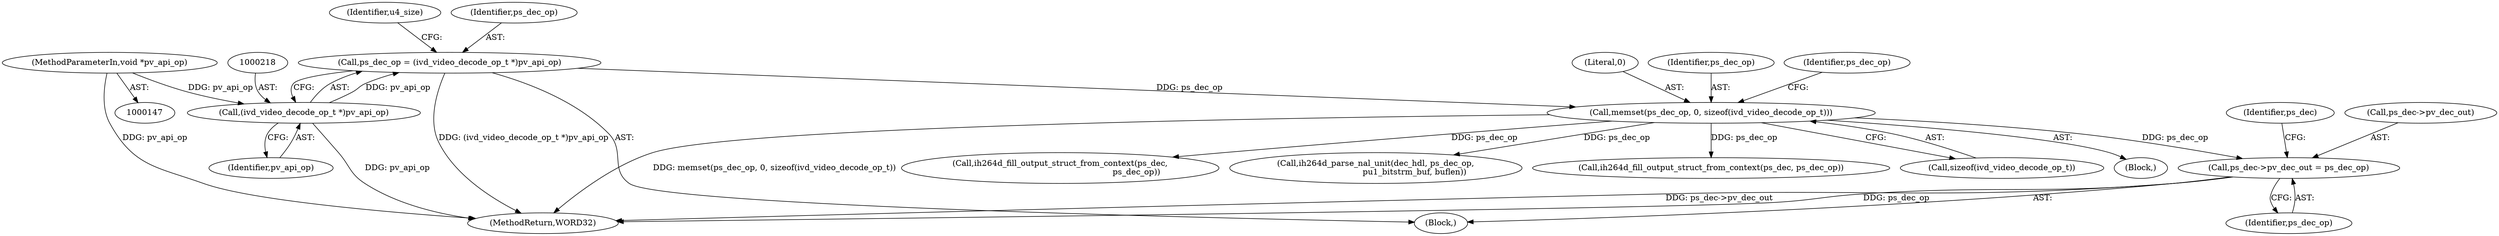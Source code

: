 digraph "0_Android_7554755536019e439433c515eeb44e701fb3bfb2@pointer" {
"1000237" [label="(Call,ps_dec->pv_dec_out = ps_dec_op)"];
"1000227" [label="(Call,memset(ps_dec_op, 0, sizeof(ivd_video_decode_op_t)))"];
"1000215" [label="(Call,ps_dec_op = (ivd_video_decode_op_t *)pv_api_op)"];
"1000217" [label="(Call,(ivd_video_decode_op_t *)pv_api_op)"];
"1000150" [label="(MethodParameterIn,void *pv_api_op)"];
"1001248" [label="(Call,ih264d_fill_output_struct_from_context(ps_dec,\n                                                           ps_dec_op))"];
"1000223" [label="(Identifier,u4_size)"];
"1000216" [label="(Identifier,ps_dec_op)"];
"1000219" [label="(Identifier,pv_api_op)"];
"1002142" [label="(MethodReturn,WORD32)"];
"1001286" [label="(Call,ih264d_parse_nal_unit(dec_hdl, ps_dec_op,\n                              pu1_bitstrm_buf, buflen))"];
"1000151" [label="(Block,)"];
"1000215" [label="(Call,ps_dec_op = (ivd_video_decode_op_t *)pv_api_op)"];
"1000229" [label="(Literal,0)"];
"1000237" [label="(Call,ps_dec->pv_dec_out = ps_dec_op)"];
"1002022" [label="(Call,ih264d_fill_output_struct_from_context(ps_dec, ps_dec_op))"];
"1000150" [label="(MethodParameterIn,void *pv_api_op)"];
"1000245" [label="(Identifier,ps_dec)"];
"1000241" [label="(Identifier,ps_dec_op)"];
"1000227" [label="(Call,memset(ps_dec_op, 0, sizeof(ivd_video_decode_op_t)))"];
"1000228" [label="(Identifier,ps_dec_op)"];
"1000230" [label="(Call,sizeof(ivd_video_decode_op_t))"];
"1000220" [label="(Block,)"];
"1000234" [label="(Identifier,ps_dec_op)"];
"1000217" [label="(Call,(ivd_video_decode_op_t *)pv_api_op)"];
"1000238" [label="(Call,ps_dec->pv_dec_out)"];
"1000237" -> "1000151"  [label="AST: "];
"1000237" -> "1000241"  [label="CFG: "];
"1000238" -> "1000237"  [label="AST: "];
"1000241" -> "1000237"  [label="AST: "];
"1000245" -> "1000237"  [label="CFG: "];
"1000237" -> "1002142"  [label="DDG: ps_dec->pv_dec_out"];
"1000237" -> "1002142"  [label="DDG: ps_dec_op"];
"1000227" -> "1000237"  [label="DDG: ps_dec_op"];
"1000227" -> "1000220"  [label="AST: "];
"1000227" -> "1000230"  [label="CFG: "];
"1000228" -> "1000227"  [label="AST: "];
"1000229" -> "1000227"  [label="AST: "];
"1000230" -> "1000227"  [label="AST: "];
"1000234" -> "1000227"  [label="CFG: "];
"1000227" -> "1002142"  [label="DDG: memset(ps_dec_op, 0, sizeof(ivd_video_decode_op_t))"];
"1000215" -> "1000227"  [label="DDG: ps_dec_op"];
"1000227" -> "1001248"  [label="DDG: ps_dec_op"];
"1000227" -> "1001286"  [label="DDG: ps_dec_op"];
"1000227" -> "1002022"  [label="DDG: ps_dec_op"];
"1000215" -> "1000151"  [label="AST: "];
"1000215" -> "1000217"  [label="CFG: "];
"1000216" -> "1000215"  [label="AST: "];
"1000217" -> "1000215"  [label="AST: "];
"1000223" -> "1000215"  [label="CFG: "];
"1000215" -> "1002142"  [label="DDG: (ivd_video_decode_op_t *)pv_api_op"];
"1000217" -> "1000215"  [label="DDG: pv_api_op"];
"1000217" -> "1000219"  [label="CFG: "];
"1000218" -> "1000217"  [label="AST: "];
"1000219" -> "1000217"  [label="AST: "];
"1000217" -> "1002142"  [label="DDG: pv_api_op"];
"1000150" -> "1000217"  [label="DDG: pv_api_op"];
"1000150" -> "1000147"  [label="AST: "];
"1000150" -> "1002142"  [label="DDG: pv_api_op"];
}
